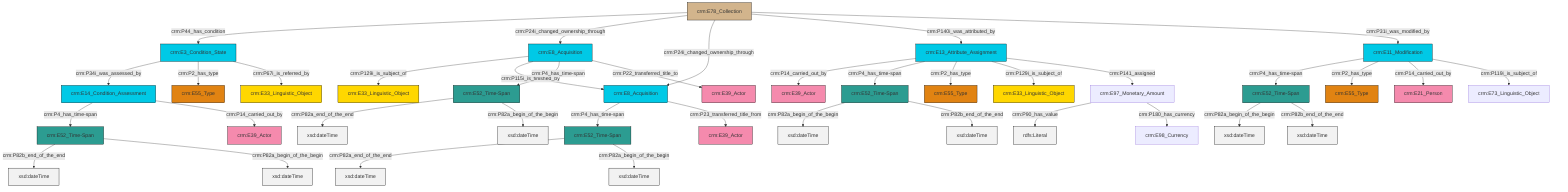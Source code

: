 graph TD
classDef Literal fill:#f2f2f2,stroke:#000000;
classDef CRM_Entity fill:#FFFFFF,stroke:#000000;
classDef Temporal_Entity fill:#00C9E6, stroke:#000000;
classDef Type fill:#E18312, stroke:#000000;
classDef Time-Span fill:#2C9C91, stroke:#000000;
classDef Appellation fill:#FFEB7F, stroke:#000000;
classDef Place fill:#008836, stroke:#000000;
classDef Persistent_Item fill:#B266B2, stroke:#000000;
classDef Conceptual_Object fill:#FFD700, stroke:#000000;
classDef Physical_Thing fill:#D2B48C, stroke:#000000;
classDef Actor fill:#f58aad, stroke:#000000;
classDef PC_Classes fill:#4ce600, stroke:#000000;
classDef Multi fill:#cccccc,stroke:#000000;

0["crm:E97_Monetary_Amount"]:::Default -->|crm:P90_has_value| 1[rdfs:Literal]:::Literal
2["crm:E78_Collection"]:::Physical_Thing -->|crm:P44_has_condition| 3["crm:E3_Condition_State"]:::Temporal_Entity
6["crm:E13_Attribute_Assignment"]:::Temporal_Entity -->|crm:P14_carried_out_by| 7["crm:E39_Actor"]:::Actor
6["crm:E13_Attribute_Assignment"]:::Temporal_Entity -->|crm:P4_has_time-span| 8["crm:E52_Time-Span"]:::Time-Span
9["crm:E8_Acquisition"]:::Temporal_Entity -->|crm:P129i_is_subject_of| 10["crm:E33_Linguistic_Object"]:::Conceptual_Object
11["crm:E52_Time-Span"]:::Time-Span -->|crm:P82b_end_of_the_end| 12[xsd:dateTime]:::Literal
6["crm:E13_Attribute_Assignment"]:::Temporal_Entity -->|crm:P2_has_type| 13["crm:E55_Type"]:::Type
14["crm:E11_Modification"]:::Temporal_Entity -->|crm:P4_has_time-span| 15["crm:E52_Time-Span"]:::Time-Span
14["crm:E11_Modification"]:::Temporal_Entity -->|crm:P2_has_type| 19["crm:E55_Type"]:::Type
20["crm:E52_Time-Span"]:::Time-Span -->|crm:P82a_end_of_the_end| 21[xsd:dateTime]:::Literal
22["crm:E14_Condition_Assessment"]:::Temporal_Entity -->|crm:P4_has_time-span| 11["crm:E52_Time-Span"]:::Time-Span
2["crm:E78_Collection"]:::Physical_Thing -->|crm:P24i_changed_ownership_through| 9["crm:E8_Acquisition"]:::Temporal_Entity
22["crm:E14_Condition_Assessment"]:::Temporal_Entity -->|crm:P14_carried_out_by| 25["crm:E39_Actor"]:::Actor
4["crm:E52_Time-Span"]:::Time-Span -->|crm:P82a_end_of_the_end| 28[xsd:dateTime]:::Literal
3["crm:E3_Condition_State"]:::Temporal_Entity -->|crm:P34i_was_assessed_by| 22["crm:E14_Condition_Assessment"]:::Temporal_Entity
14["crm:E11_Modification"]:::Temporal_Entity -->|crm:P14_carried_out_by| 33["crm:E21_Person"]:::Actor
8["crm:E52_Time-Span"]:::Time-Span -->|crm:P82a_begin_of_the_begin| 34[xsd:dateTime]:::Literal
2["crm:E78_Collection"]:::Physical_Thing -->|crm:P24i_changed_ownership_through| 36["crm:E8_Acquisition"]:::Temporal_Entity
2["crm:E78_Collection"]:::Physical_Thing -->|crm:P140i_was_attributed_by| 6["crm:E13_Attribute_Assignment"]:::Temporal_Entity
3["crm:E3_Condition_State"]:::Temporal_Entity -->|crm:P2_has_type| 31["crm:E55_Type"]:::Type
8["crm:E52_Time-Span"]:::Time-Span -->|crm:P82b_end_of_the_end| 38[xsd:dateTime]:::Literal
11["crm:E52_Time-Span"]:::Time-Span -->|crm:P82a_begin_of_the_begin| 39[xsd:dateTime]:::Literal
15["crm:E52_Time-Span"]:::Time-Span -->|crm:P82a_begin_of_the_begin| 42[xsd:dateTime]:::Literal
4["crm:E52_Time-Span"]:::Time-Span -->|crm:P82a_begin_of_the_begin| 43[xsd:dateTime]:::Literal
15["crm:E52_Time-Span"]:::Time-Span -->|crm:P82b_end_of_the_end| 44[xsd:dateTime]:::Literal
14["crm:E11_Modification"]:::Temporal_Entity -->|crm:P119i_is_subject_of| 48["crm:E73_Linguistic_Object"]:::Default
9["crm:E8_Acquisition"]:::Temporal_Entity -->|crm:P115i_is_finished_by| 36["crm:E8_Acquisition"]:::Temporal_Entity
9["crm:E8_Acquisition"]:::Temporal_Entity -->|crm:P4_has_time-span| 20["crm:E52_Time-Span"]:::Time-Span
6["crm:E13_Attribute_Assignment"]:::Temporal_Entity -->|crm:P129i_is_subject_of| 26["crm:E33_Linguistic_Object"]:::Conceptual_Object
36["crm:E8_Acquisition"]:::Temporal_Entity -->|crm:P4_has_time-span| 4["crm:E52_Time-Span"]:::Time-Span
2["crm:E78_Collection"]:::Physical_Thing -->|crm:P31i_was_modified_by| 14["crm:E11_Modification"]:::Temporal_Entity
3["crm:E3_Condition_State"]:::Temporal_Entity -->|crm:P67i_is_referred_by| 40["crm:E33_Linguistic_Object"]:::Conceptual_Object
20["crm:E52_Time-Span"]:::Time-Span -->|crm:P82a_begin_of_the_begin| 53[xsd:dateTime]:::Literal
0["crm:E97_Monetary_Amount"]:::Default -->|crm:P180_has_currency| 23["crm:E98_Currency"]:::Default
6["crm:E13_Attribute_Assignment"]:::Temporal_Entity -->|crm:P141_assigned| 0["crm:E97_Monetary_Amount"]:::Default
9["crm:E8_Acquisition"]:::Temporal_Entity -->|crm:P22_transferred_title_to| 17["crm:E39_Actor"]:::Actor
36["crm:E8_Acquisition"]:::Temporal_Entity -->|crm:P23_transferred_title_from| 58["crm:E39_Actor"]:::Actor